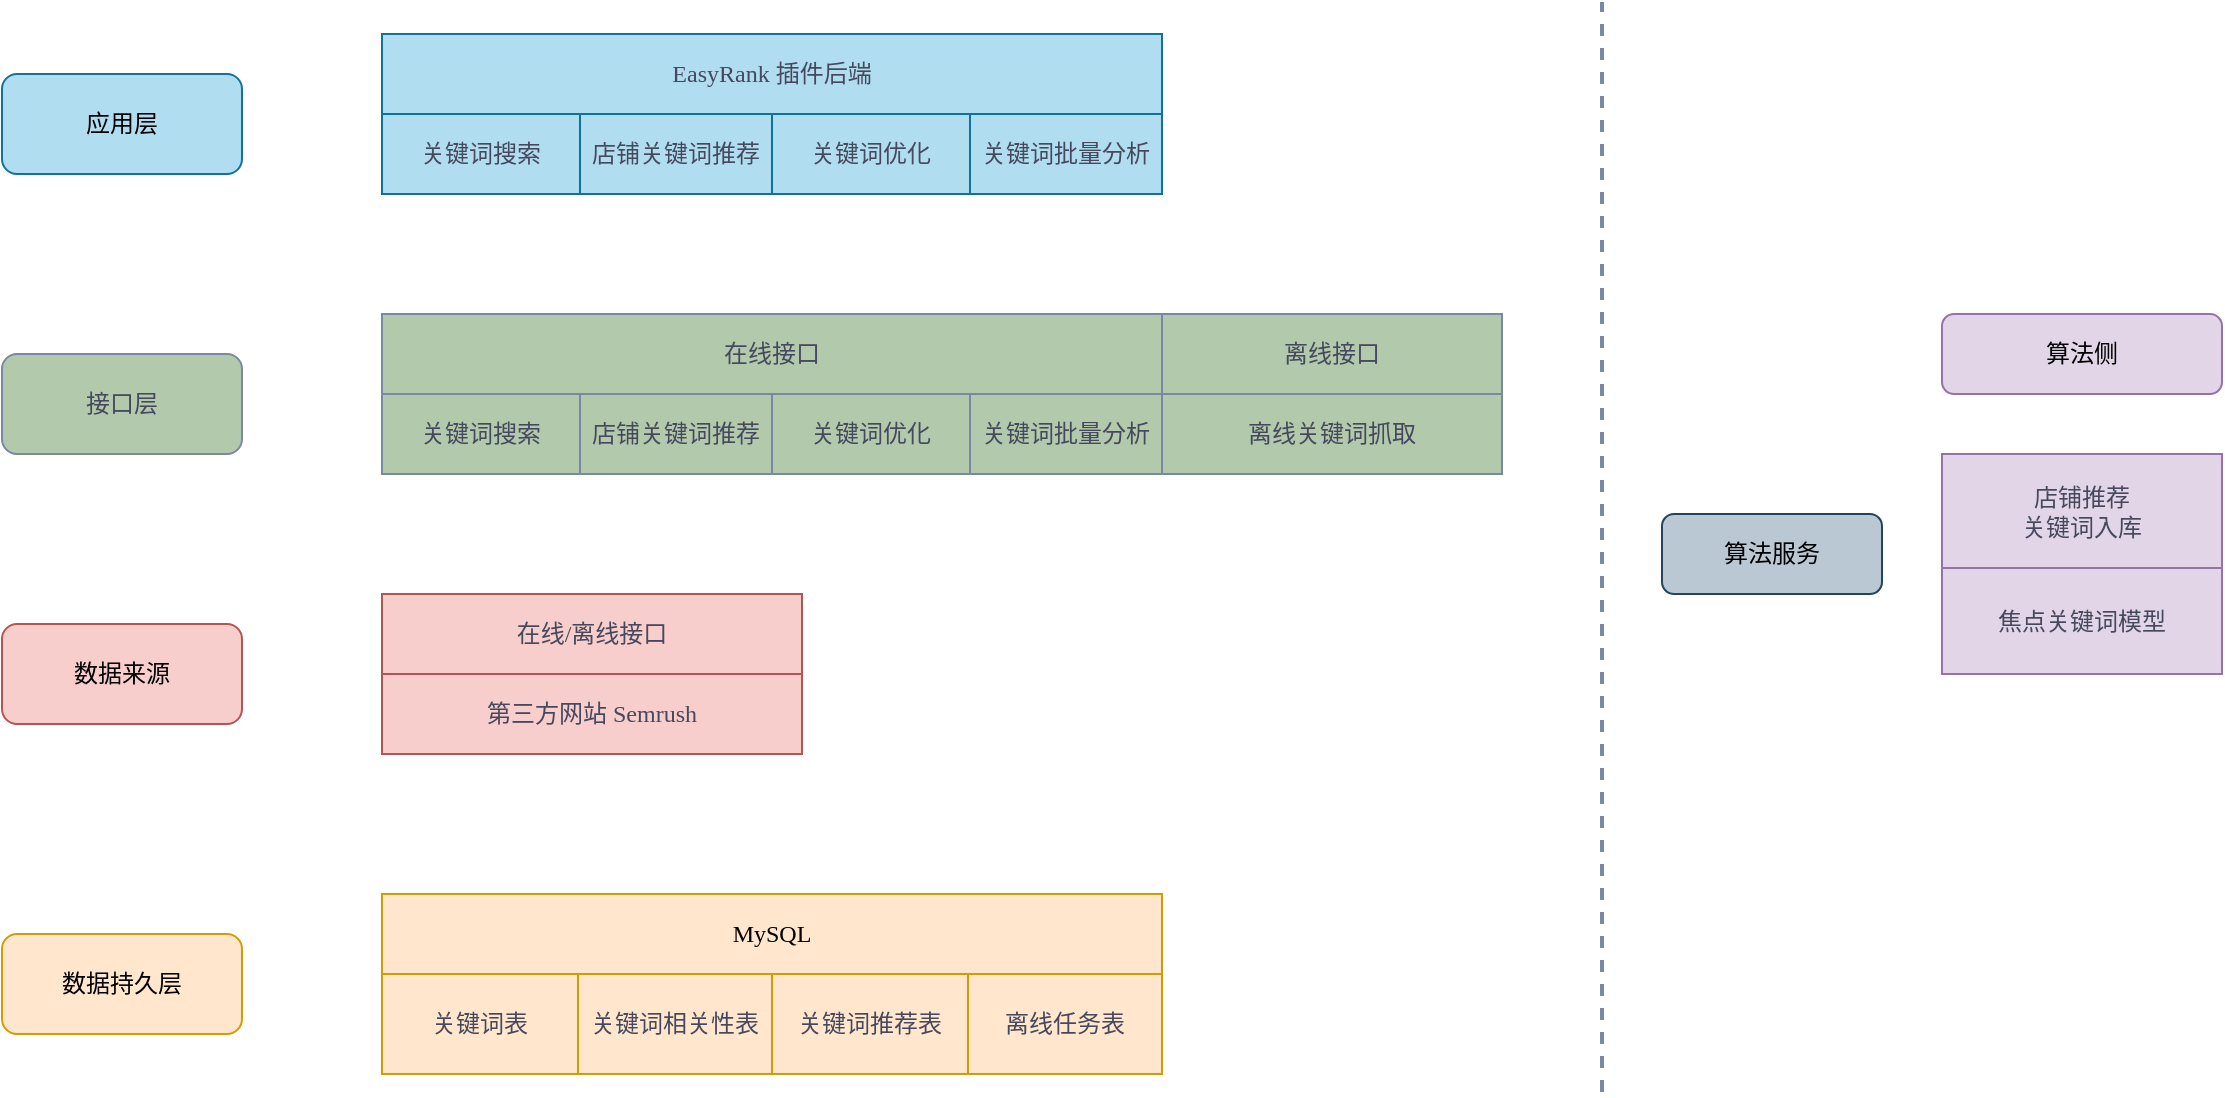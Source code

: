 <mxfile version="20.6.2" type="github" pages="2">
  <diagram id="ftX5vsrwvJM81SVWKjm6" name="第 1 页">
    <mxGraphModel dx="1198" dy="1881" grid="1" gridSize="10" guides="1" tooltips="1" connect="1" arrows="1" fold="1" page="1" pageScale="1" pageWidth="827" pageHeight="1169" math="0" shadow="0">
      <root>
        <mxCell id="0" />
        <mxCell id="1" parent="0" />
        <mxCell id="Pxc17emsusxqT098yUgU-1" value="数据持久层" style="rounded=1;whiteSpace=wrap;html=1;fillColor=#ffe6cc;strokeColor=#d79b00;fontFamily=Comic Sans MS;fontSize=12;" vertex="1" parent="1">
          <mxGeometry x="70" y="410" width="120" height="50" as="geometry" />
        </mxCell>
        <mxCell id="Pxc17emsusxqT098yUgU-3" value="" style="shape=table;startSize=0;container=1;collapsible=0;childLayout=tableLayout;strokeColor=#d79b00;fillColor=#ffe6cc;comic=0;fontFamily=Comic Sans MS;fontSize=12;" vertex="1" parent="1">
          <mxGeometry x="260" y="430" width="390" height="50" as="geometry" />
        </mxCell>
        <mxCell id="Pxc17emsusxqT098yUgU-4" value="" style="shape=tableRow;horizontal=0;startSize=0;swimlaneHead=0;swimlaneBody=0;top=0;left=0;bottom=0;right=0;collapsible=0;dropTarget=0;fillColor=none;points=[[0,0.5],[1,0.5]];portConstraint=eastwest;strokeColor=#788AA3;fontColor=#46495D;fontFamily=Comic Sans MS;fontSize=12;" vertex="1" parent="Pxc17emsusxqT098yUgU-3">
          <mxGeometry width="390" height="50" as="geometry" />
        </mxCell>
        <mxCell id="Pxc17emsusxqT098yUgU-5" value="关键词表" style="shape=partialRectangle;html=1;whiteSpace=wrap;connectable=0;overflow=hidden;fillColor=none;top=0;left=0;bottom=0;right=0;pointerEvents=1;strokeColor=#788AA3;fontColor=#46495D;fontFamily=Comic Sans MS;fontSize=12;" vertex="1" parent="Pxc17emsusxqT098yUgU-4">
          <mxGeometry width="98" height="50" as="geometry">
            <mxRectangle width="98" height="50" as="alternateBounds" />
          </mxGeometry>
        </mxCell>
        <mxCell id="Pxc17emsusxqT098yUgU-6" value="关键词相关性表&lt;br&gt;" style="shape=partialRectangle;html=1;whiteSpace=wrap;connectable=0;overflow=hidden;fillColor=none;top=0;left=0;bottom=0;right=0;pointerEvents=1;strokeColor=#788AA3;fontColor=#46495D;fontFamily=Comic Sans MS;fontSize=12;" vertex="1" parent="Pxc17emsusxqT098yUgU-4">
          <mxGeometry x="98" width="97" height="50" as="geometry">
            <mxRectangle width="97" height="50" as="alternateBounds" />
          </mxGeometry>
        </mxCell>
        <mxCell id="Pxc17emsusxqT098yUgU-7" value="关键词推荐表" style="shape=partialRectangle;html=1;whiteSpace=wrap;connectable=0;overflow=hidden;fillColor=none;top=0;left=0;bottom=0;right=0;pointerEvents=1;strokeColor=#788AA3;fontColor=#46495D;fontFamily=Comic Sans MS;fontSize=12;" vertex="1" parent="Pxc17emsusxqT098yUgU-4">
          <mxGeometry x="195" width="98" height="50" as="geometry">
            <mxRectangle width="98" height="50" as="alternateBounds" />
          </mxGeometry>
        </mxCell>
        <mxCell id="Pxc17emsusxqT098yUgU-8" value="离线任务表" style="shape=partialRectangle;html=1;whiteSpace=wrap;connectable=0;overflow=hidden;fillColor=none;top=0;left=0;bottom=0;right=0;pointerEvents=1;strokeColor=#788AA3;fontColor=#46495D;fontFamily=Comic Sans MS;fontSize=12;" vertex="1" parent="Pxc17emsusxqT098yUgU-4">
          <mxGeometry x="293" width="97" height="50" as="geometry">
            <mxRectangle width="97" height="50" as="alternateBounds" />
          </mxGeometry>
        </mxCell>
        <mxCell id="Pxc17emsusxqT098yUgU-20" value="&lt;span style=&quot;font-size: 12px;&quot;&gt;MySQL&lt;/span&gt;" style="rounded=0;whiteSpace=wrap;html=1;comic=0;strokeColor=#d79b00;fillColor=#ffe6cc;fontFamily=Comic Sans MS;fontSize=12;" vertex="1" parent="1">
          <mxGeometry x="260" y="390" width="390" height="40" as="geometry" />
        </mxCell>
        <mxCell id="Pxc17emsusxqT098yUgU-21" value="数据来源" style="rounded=1;whiteSpace=wrap;html=1;fillColor=#f8cecc;strokeColor=#b85450;fontFamily=Comic Sans MS;fontSize=12;" vertex="1" parent="1">
          <mxGeometry x="70" y="255" width="120" height="50" as="geometry" />
        </mxCell>
        <mxCell id="Pxc17emsusxqT098yUgU-24" value="" style="shape=table;startSize=0;container=1;collapsible=0;childLayout=tableLayout;comic=0;strokeColor=#b85450;fillColor=#f8cecc;fontFamily=Comic Sans MS;fontSize=12;" vertex="1" parent="1">
          <mxGeometry x="260" y="240" width="210" height="80" as="geometry" />
        </mxCell>
        <mxCell id="Pxc17emsusxqT098yUgU-25" value="" style="shape=tableRow;horizontal=0;startSize=0;swimlaneHead=0;swimlaneBody=0;top=0;left=0;bottom=0;right=0;collapsible=0;dropTarget=0;fillColor=none;points=[[0,0.5],[1,0.5]];portConstraint=eastwest;comic=0;strokeColor=#788AA3;fontColor=#46495D;fontFamily=Comic Sans MS;fontSize=12;" vertex="1" parent="Pxc17emsusxqT098yUgU-24">
          <mxGeometry width="210" height="40" as="geometry" />
        </mxCell>
        <mxCell id="Pxc17emsusxqT098yUgU-26" value="在线/离线接口" style="shape=partialRectangle;html=1;whiteSpace=wrap;connectable=0;overflow=hidden;fillColor=none;top=0;left=0;bottom=0;right=0;pointerEvents=1;comic=0;strokeColor=#788AA3;fontColor=#46495D;fontFamily=Comic Sans MS;fontSize=12;" vertex="1" parent="Pxc17emsusxqT098yUgU-25">
          <mxGeometry width="210" height="40" as="geometry">
            <mxRectangle width="210" height="40" as="alternateBounds" />
          </mxGeometry>
        </mxCell>
        <mxCell id="Pxc17emsusxqT098yUgU-27" value="" style="shape=tableRow;horizontal=0;startSize=0;swimlaneHead=0;swimlaneBody=0;top=0;left=0;bottom=0;right=0;collapsible=0;dropTarget=0;fillColor=none;points=[[0,0.5],[1,0.5]];portConstraint=eastwest;comic=0;strokeColor=#788AA3;fontColor=#46495D;fontFamily=Comic Sans MS;fontSize=12;" vertex="1" parent="Pxc17emsusxqT098yUgU-24">
          <mxGeometry y="40" width="210" height="40" as="geometry" />
        </mxCell>
        <mxCell id="Pxc17emsusxqT098yUgU-28" value="第三方网站 Semrush" style="shape=partialRectangle;html=1;whiteSpace=wrap;connectable=0;overflow=hidden;fillColor=none;top=0;left=0;bottom=0;right=0;pointerEvents=1;comic=0;strokeColor=#788AA3;fontColor=#46495D;fontFamily=Comic Sans MS;fontSize=12;" vertex="1" parent="Pxc17emsusxqT098yUgU-27">
          <mxGeometry width="210" height="40" as="geometry">
            <mxRectangle width="210" height="40" as="alternateBounds" />
          </mxGeometry>
        </mxCell>
        <mxCell id="Pxc17emsusxqT098yUgU-29" value="接口层" style="rounded=1;whiteSpace=wrap;html=1;fillColor=#B2C9AB;strokeColor=#788AA3;fontColor=#46495D;fontFamily=Comic Sans MS;fontSize=12;" vertex="1" parent="1">
          <mxGeometry x="70" y="120" width="120" height="50" as="geometry" />
        </mxCell>
        <mxCell id="Pxc17emsusxqT098yUgU-34" value="" style="shape=table;startSize=0;container=1;collapsible=0;childLayout=tableLayout;comic=0;strokeColor=#788AA3;fontColor=#46495D;fillColor=#B2C9AB;fontFamily=Comic Sans MS;fontSize=12;" vertex="1" parent="1">
          <mxGeometry x="260" y="100" width="560" height="40" as="geometry" />
        </mxCell>
        <mxCell id="Pxc17emsusxqT098yUgU-35" value="" style="shape=tableRow;horizontal=0;startSize=0;swimlaneHead=0;swimlaneBody=0;top=0;left=0;bottom=0;right=0;collapsible=0;dropTarget=0;fillColor=none;points=[[0,0.5],[1,0.5]];portConstraint=eastwest;comic=0;strokeColor=#788AA3;fontColor=#46495D;fontFamily=Comic Sans MS;fontSize=12;" vertex="1" parent="Pxc17emsusxqT098yUgU-34">
          <mxGeometry width="560" height="40" as="geometry" />
        </mxCell>
        <mxCell id="Pxc17emsusxqT098yUgU-36" value="在线接口" style="shape=partialRectangle;html=1;whiteSpace=wrap;connectable=0;overflow=hidden;fillColor=none;top=0;left=0;bottom=0;right=0;pointerEvents=1;comic=0;strokeColor=#788AA3;fontColor=#46495D;fontFamily=Comic Sans MS;fontSize=12;" vertex="1" parent="Pxc17emsusxqT098yUgU-35">
          <mxGeometry width="390" height="40" as="geometry">
            <mxRectangle width="390" height="40" as="alternateBounds" />
          </mxGeometry>
        </mxCell>
        <mxCell id="Pxc17emsusxqT098yUgU-37" value="离线接口" style="shape=partialRectangle;html=1;whiteSpace=wrap;connectable=0;overflow=hidden;fillColor=none;top=0;left=0;bottom=0;right=0;pointerEvents=1;comic=0;strokeColor=#788AA3;fontColor=#46495D;fontFamily=Comic Sans MS;fontSize=12;" vertex="1" parent="Pxc17emsusxqT098yUgU-35">
          <mxGeometry x="390" width="170" height="40" as="geometry">
            <mxRectangle width="170" height="40" as="alternateBounds" />
          </mxGeometry>
        </mxCell>
        <mxCell id="Pxc17emsusxqT098yUgU-38" value="" style="shape=table;startSize=0;container=1;collapsible=0;childLayout=tableLayout;comic=0;strokeColor=#788AA3;fontColor=#46495D;fillColor=#B2C9AB;fontFamily=Comic Sans MS;fontSize=12;" vertex="1" parent="1">
          <mxGeometry x="260" y="140" width="390" height="40" as="geometry" />
        </mxCell>
        <mxCell id="Pxc17emsusxqT098yUgU-39" value="" style="shape=tableRow;horizontal=0;startSize=0;swimlaneHead=0;swimlaneBody=0;top=0;left=0;bottom=0;right=0;collapsible=0;dropTarget=0;fillColor=none;points=[[0,0.5],[1,0.5]];portConstraint=eastwest;comic=0;strokeColor=#788AA3;fontColor=#46495D;fontFamily=Comic Sans MS;fontSize=12;" vertex="1" parent="Pxc17emsusxqT098yUgU-38">
          <mxGeometry width="390" height="40" as="geometry" />
        </mxCell>
        <mxCell id="Pxc17emsusxqT098yUgU-40" value="关键词搜索" style="shape=partialRectangle;html=1;whiteSpace=wrap;connectable=0;overflow=hidden;fillColor=none;top=0;left=0;bottom=0;right=0;pointerEvents=1;comic=0;strokeColor=#788AA3;fontColor=#46495D;fontFamily=Comic Sans MS;fontSize=12;" vertex="1" parent="Pxc17emsusxqT098yUgU-39">
          <mxGeometry width="99" height="40" as="geometry">
            <mxRectangle width="99" height="40" as="alternateBounds" />
          </mxGeometry>
        </mxCell>
        <mxCell id="Pxc17emsusxqT098yUgU-41" value="店铺关键词推荐" style="shape=partialRectangle;html=1;whiteSpace=wrap;connectable=0;overflow=hidden;fillColor=none;top=0;left=0;bottom=0;right=0;pointerEvents=1;comic=0;strokeColor=#788AA3;fontColor=#46495D;fontFamily=Comic Sans MS;fontSize=12;" vertex="1" parent="Pxc17emsusxqT098yUgU-39">
          <mxGeometry x="99" width="96" height="40" as="geometry">
            <mxRectangle width="96" height="40" as="alternateBounds" />
          </mxGeometry>
        </mxCell>
        <mxCell id="Pxc17emsusxqT098yUgU-42" value="关键词优化" style="shape=partialRectangle;html=1;whiteSpace=wrap;connectable=0;overflow=hidden;fillColor=none;top=0;left=0;bottom=0;right=0;pointerEvents=1;comic=0;strokeColor=#788AA3;fontColor=#46495D;fontFamily=Comic Sans MS;fontSize=12;" vertex="1" parent="Pxc17emsusxqT098yUgU-39">
          <mxGeometry x="195" width="99" height="40" as="geometry">
            <mxRectangle width="99" height="40" as="alternateBounds" />
          </mxGeometry>
        </mxCell>
        <mxCell id="Pxc17emsusxqT098yUgU-43" value="关键词批量分析" style="shape=partialRectangle;html=1;whiteSpace=wrap;connectable=0;overflow=hidden;fillColor=none;top=0;left=0;bottom=0;right=0;pointerEvents=1;comic=0;strokeColor=#788AA3;fontColor=#46495D;fontFamily=Comic Sans MS;fontSize=12;" vertex="1" parent="Pxc17emsusxqT098yUgU-39">
          <mxGeometry x="294" width="96" height="40" as="geometry">
            <mxRectangle width="96" height="40" as="alternateBounds" />
          </mxGeometry>
        </mxCell>
        <mxCell id="Pxc17emsusxqT098yUgU-44" value="" style="shape=table;startSize=0;container=1;collapsible=0;childLayout=tableLayout;comic=0;strokeColor=#788AA3;fontColor=#46495D;fillColor=#B2C9AB;fontFamily=Comic Sans MS;fontSize=12;" vertex="1" parent="1">
          <mxGeometry x="650" y="140" width="170" height="40" as="geometry" />
        </mxCell>
        <mxCell id="Pxc17emsusxqT098yUgU-45" value="" style="shape=tableRow;horizontal=0;startSize=0;swimlaneHead=0;swimlaneBody=0;top=0;left=0;bottom=0;right=0;collapsible=0;dropTarget=0;fillColor=none;points=[[0,0.5],[1,0.5]];portConstraint=eastwest;comic=0;strokeColor=#788AA3;fontColor=#46495D;fontFamily=Comic Sans MS;fontSize=12;" vertex="1" parent="Pxc17emsusxqT098yUgU-44">
          <mxGeometry width="170" height="40" as="geometry" />
        </mxCell>
        <mxCell id="Pxc17emsusxqT098yUgU-46" value="离线关键词抓取" style="shape=partialRectangle;html=1;whiteSpace=wrap;connectable=0;overflow=hidden;fillColor=none;top=0;left=0;bottom=0;right=0;pointerEvents=1;comic=0;strokeColor=#788AA3;fontColor=#46495D;fontFamily=Comic Sans MS;fontSize=12;" vertex="1" parent="Pxc17emsusxqT098yUgU-45">
          <mxGeometry width="170" height="40" as="geometry">
            <mxRectangle width="170" height="40" as="alternateBounds" />
          </mxGeometry>
        </mxCell>
        <mxCell id="Pxc17emsusxqT098yUgU-47" value="应用层" style="rounded=1;whiteSpace=wrap;html=1;fillColor=#b1ddf0;strokeColor=#10739e;fontFamily=Comic Sans MS;fontSize=12;" vertex="1" parent="1">
          <mxGeometry x="70" y="-20" width="120" height="50" as="geometry" />
        </mxCell>
        <mxCell id="Pxc17emsusxqT098yUgU-48" value="" style="shape=table;startSize=0;container=1;collapsible=0;childLayout=tableLayout;comic=0;strokeColor=#10739e;fillColor=#b1ddf0;fontFamily=Comic Sans MS;fontSize=12;" vertex="1" parent="1">
          <mxGeometry x="260" y="-40" width="390" height="40" as="geometry" />
        </mxCell>
        <mxCell id="Pxc17emsusxqT098yUgU-49" value="" style="shape=tableRow;horizontal=0;startSize=0;swimlaneHead=0;swimlaneBody=0;top=0;left=0;bottom=0;right=0;collapsible=0;dropTarget=0;fillColor=none;points=[[0,0.5],[1,0.5]];portConstraint=eastwest;comic=0;strokeColor=#788AA3;fontColor=#46495D;fontFamily=Comic Sans MS;fontSize=12;" vertex="1" parent="Pxc17emsusxqT098yUgU-48">
          <mxGeometry width="390" height="40" as="geometry" />
        </mxCell>
        <mxCell id="Pxc17emsusxqT098yUgU-50" value="EasyRank 插件后端" style="shape=partialRectangle;html=1;whiteSpace=wrap;connectable=0;overflow=hidden;fillColor=none;top=0;left=0;bottom=0;right=0;pointerEvents=1;comic=0;strokeColor=#788AA3;fontColor=#46495D;fontFamily=Comic Sans MS;fontSize=12;" vertex="1" parent="Pxc17emsusxqT098yUgU-49">
          <mxGeometry width="390" height="40" as="geometry">
            <mxRectangle width="390" height="40" as="alternateBounds" />
          </mxGeometry>
        </mxCell>
        <mxCell id="Pxc17emsusxqT098yUgU-51" value="" style="shape=table;startSize=0;container=1;collapsible=0;childLayout=tableLayout;comic=0;strokeColor=#10739e;fillColor=#b1ddf0;fontFamily=Comic Sans MS;fontSize=12;" vertex="1" parent="1">
          <mxGeometry x="260" width="390" height="40" as="geometry" />
        </mxCell>
        <mxCell id="Pxc17emsusxqT098yUgU-52" value="" style="shape=tableRow;horizontal=0;startSize=0;swimlaneHead=0;swimlaneBody=0;top=0;left=0;bottom=0;right=0;collapsible=0;dropTarget=0;fillColor=none;points=[[0,0.5],[1,0.5]];portConstraint=eastwest;comic=0;strokeColor=#788AA3;fontColor=#46495D;fontFamily=Comic Sans MS;fontSize=12;" vertex="1" parent="Pxc17emsusxqT098yUgU-51">
          <mxGeometry width="390" height="40" as="geometry" />
        </mxCell>
        <mxCell id="Pxc17emsusxqT098yUgU-53" value="关键词搜索" style="shape=partialRectangle;html=1;whiteSpace=wrap;connectable=0;overflow=hidden;fillColor=none;top=0;left=0;bottom=0;right=0;pointerEvents=1;comic=0;strokeColor=#788AA3;fontColor=#46495D;fontFamily=Comic Sans MS;fontSize=12;" vertex="1" parent="Pxc17emsusxqT098yUgU-52">
          <mxGeometry width="99" height="40" as="geometry">
            <mxRectangle width="99" height="40" as="alternateBounds" />
          </mxGeometry>
        </mxCell>
        <mxCell id="Pxc17emsusxqT098yUgU-54" value="店铺关键词推荐" style="shape=partialRectangle;html=1;whiteSpace=wrap;connectable=0;overflow=hidden;fillColor=none;top=0;left=0;bottom=0;right=0;pointerEvents=1;comic=0;strokeColor=#788AA3;fontColor=#46495D;fontFamily=Comic Sans MS;fontSize=12;" vertex="1" parent="Pxc17emsusxqT098yUgU-52">
          <mxGeometry x="99" width="96" height="40" as="geometry">
            <mxRectangle width="96" height="40" as="alternateBounds" />
          </mxGeometry>
        </mxCell>
        <mxCell id="Pxc17emsusxqT098yUgU-55" value="关键词优化" style="shape=partialRectangle;html=1;whiteSpace=wrap;connectable=0;overflow=hidden;fillColor=none;top=0;left=0;bottom=0;right=0;pointerEvents=1;comic=0;strokeColor=#788AA3;fontColor=#46495D;fontFamily=Comic Sans MS;fontSize=12;" vertex="1" parent="Pxc17emsusxqT098yUgU-52">
          <mxGeometry x="195" width="99" height="40" as="geometry">
            <mxRectangle width="99" height="40" as="alternateBounds" />
          </mxGeometry>
        </mxCell>
        <mxCell id="Pxc17emsusxqT098yUgU-56" value="关键词批量分析" style="shape=partialRectangle;html=1;whiteSpace=wrap;connectable=0;overflow=hidden;fillColor=none;top=0;left=0;bottom=0;right=0;pointerEvents=1;comic=0;strokeColor=#788AA3;fontColor=#46495D;fontFamily=Comic Sans MS;fontSize=12;" vertex="1" parent="Pxc17emsusxqT098yUgU-52">
          <mxGeometry x="294" width="96" height="40" as="geometry">
            <mxRectangle width="96" height="40" as="alternateBounds" />
          </mxGeometry>
        </mxCell>
        <mxCell id="Pxc17emsusxqT098yUgU-57" value="算法侧" style="rounded=1;whiteSpace=wrap;html=1;comic=0;strokeColor=#9673a6;fillColor=#e1d5e7;fontFamily=Comic Sans MS;fontSize=12;" vertex="1" parent="1">
          <mxGeometry x="1040" y="100" width="140" height="40" as="geometry" />
        </mxCell>
        <mxCell id="Pxc17emsusxqT098yUgU-58" value="" style="shape=table;startSize=0;container=1;collapsible=0;childLayout=tableLayout;comic=0;strokeColor=#9673a6;fillColor=#e1d5e7;fontFamily=Comic Sans MS;fontSize=12;" vertex="1" parent="1">
          <mxGeometry x="1040" y="170" width="140" height="110" as="geometry" />
        </mxCell>
        <mxCell id="Pxc17emsusxqT098yUgU-59" value="" style="shape=tableRow;horizontal=0;startSize=0;swimlaneHead=0;swimlaneBody=0;top=0;left=0;bottom=0;right=0;collapsible=0;dropTarget=0;fillColor=none;points=[[0,0.5],[1,0.5]];portConstraint=eastwest;comic=0;strokeColor=#788AA3;fontColor=#46495D;fontFamily=Comic Sans MS;fontSize=12;" vertex="1" parent="Pxc17emsusxqT098yUgU-58">
          <mxGeometry width="140" height="57" as="geometry" />
        </mxCell>
        <mxCell id="Pxc17emsusxqT098yUgU-60" value="店铺推荐&lt;br&gt;关键词入库" style="shape=partialRectangle;html=1;whiteSpace=wrap;connectable=0;overflow=hidden;fillColor=none;top=0;left=0;bottom=0;right=0;pointerEvents=1;comic=0;strokeColor=#788AA3;fontColor=#46495D;fontFamily=Comic Sans MS;fontSize=12;" vertex="1" parent="Pxc17emsusxqT098yUgU-59">
          <mxGeometry width="140" height="57" as="geometry">
            <mxRectangle width="140" height="57" as="alternateBounds" />
          </mxGeometry>
        </mxCell>
        <mxCell id="Pxc17emsusxqT098yUgU-61" value="" style="shape=tableRow;horizontal=0;startSize=0;swimlaneHead=0;swimlaneBody=0;top=0;left=0;bottom=0;right=0;collapsible=0;dropTarget=0;fillColor=none;points=[[0,0.5],[1,0.5]];portConstraint=eastwest;comic=0;strokeColor=#788AA3;fontColor=#46495D;fontFamily=Comic Sans MS;fontSize=12;" vertex="1" parent="Pxc17emsusxqT098yUgU-58">
          <mxGeometry y="57" width="140" height="53" as="geometry" />
        </mxCell>
        <mxCell id="Pxc17emsusxqT098yUgU-62" value="焦点关键词模型" style="shape=partialRectangle;html=1;whiteSpace=wrap;connectable=0;overflow=hidden;fillColor=none;top=0;left=0;bottom=0;right=0;pointerEvents=1;comic=0;strokeColor=#788AA3;fontColor=#46495D;fontFamily=Comic Sans MS;fontSize=12;" vertex="1" parent="Pxc17emsusxqT098yUgU-61">
          <mxGeometry width="140" height="53" as="geometry">
            <mxRectangle width="140" height="53" as="alternateBounds" />
          </mxGeometry>
        </mxCell>
        <mxCell id="Pxc17emsusxqT098yUgU-69" value="算法服务" style="rounded=1;whiteSpace=wrap;html=1;comic=0;strokeColor=#23445d;fillColor=#bac8d3;fontFamily=Comic Sans MS;fontSize=12;" vertex="1" parent="1">
          <mxGeometry x="900" y="200" width="110" height="40" as="geometry" />
        </mxCell>
        <mxCell id="Pxc17emsusxqT098yUgU-70" value="" style="endArrow=none;html=1;strokeWidth=2;rounded=0;strokeColor=#788AA3;fontColor=#46495D;fillColor=#B2C9AB;dashed=1;fontFamily=Comic Sans MS;fontSize=12;" edge="1" parent="1">
          <mxGeometry width="50" height="50" relative="1" as="geometry">
            <mxPoint x="870" y="489" as="sourcePoint" />
            <mxPoint x="870" y="-56" as="targetPoint" />
          </mxGeometry>
        </mxCell>
      </root>
    </mxGraphModel>
  </diagram>
  <diagram name="keywords-build" id="RAdGnVSsNebvCFmZeGm1">
    <mxGraphModel dx="1198" dy="1881" grid="1" gridSize="10" guides="1" tooltips="1" connect="1" arrows="1" fold="1" page="1" pageScale="1" pageWidth="827" pageHeight="1169" math="0" shadow="0">
      <root>
        <mxCell id="oZAzBZIVtS-zVipVBvhP-0" />
        <mxCell id="oZAzBZIVtS-zVipVBvhP-1" parent="oZAzBZIVtS-zVipVBvhP-0" />
        <mxCell id="oZAzBZIVtS-zVipVBvhP-2" value="数据源" style="rounded=1;whiteSpace=wrap;html=1;fillColor=#ffe6cc;strokeColor=#d79b00;fontFamily=Comic Sans MS;fontSize=12;" vertex="1" parent="oZAzBZIVtS-zVipVBvhP-1">
          <mxGeometry x="70" y="420" width="120" height="50" as="geometry" />
        </mxCell>
        <mxCell id="oZAzBZIVtS-zVipVBvhP-16" value="接口层" style="rounded=1;whiteSpace=wrap;html=1;fillColor=#B2C9AB;strokeColor=#788AA3;fontColor=#46495D;fontFamily=Comic Sans MS;fontSize=12;" vertex="1" parent="oZAzBZIVtS-zVipVBvhP-1">
          <mxGeometry x="70" y="-12.5" width="120" height="50" as="geometry" />
        </mxCell>
        <mxCell id="oZAzBZIVtS-zVipVBvhP-30" value="应用层" style="rounded=1;whiteSpace=wrap;html=1;fillColor=#b1ddf0;strokeColor=#10739e;fontFamily=Comic Sans MS;fontSize=12;" vertex="1" parent="oZAzBZIVtS-zVipVBvhP-1">
          <mxGeometry x="70" y="-177.5" width="120" height="50" as="geometry" />
        </mxCell>
        <mxCell id="oZAzBZIVtS-zVipVBvhP-31" value="" style="shape=table;startSize=0;container=1;collapsible=0;childLayout=tableLayout;comic=0;strokeColor=#10739e;fillColor=#b1ddf0;fontFamily=Comic Sans MS;fontSize=12;" vertex="1" parent="oZAzBZIVtS-zVipVBvhP-1">
          <mxGeometry x="262.5" y="-180" width="337.5" height="55" as="geometry" />
        </mxCell>
        <mxCell id="oZAzBZIVtS-zVipVBvhP-32" value="" style="shape=tableRow;horizontal=0;startSize=0;swimlaneHead=0;swimlaneBody=0;top=0;left=0;bottom=0;right=0;collapsible=0;dropTarget=0;fillColor=none;points=[[0,0.5],[1,0.5]];portConstraint=eastwest;comic=0;strokeColor=#788AA3;fontColor=#46495D;fontFamily=Comic Sans MS;fontSize=12;" vertex="1" parent="oZAzBZIVtS-zVipVBvhP-31">
          <mxGeometry width="337.5" height="55" as="geometry" />
        </mxCell>
        <mxCell id="oZAzBZIVtS-zVipVBvhP-33" value="EasyRank 插件后端" style="shape=partialRectangle;html=1;whiteSpace=wrap;connectable=0;overflow=hidden;fillColor=none;top=0;left=0;bottom=0;right=0;pointerEvents=1;comic=0;strokeColor=#788AA3;fontColor=#46495D;fontFamily=Comic Sans MS;fontSize=12;" vertex="1" parent="oZAzBZIVtS-zVipVBvhP-32">
          <mxGeometry width="338" height="55" as="geometry">
            <mxRectangle width="338" height="55" as="alternateBounds" />
          </mxGeometry>
        </mxCell>
        <mxCell id="e3AjoCkC8DbwaxOW9t3n-0" value="" style="rounded=0;whiteSpace=wrap;html=1;fillColor=#ffe6cc;strokeColor=#d79b00;fontFamily=Comic Sans MS;fontSize=12;" vertex="1" parent="oZAzBZIVtS-zVipVBvhP-1">
          <mxGeometry x="250" y="410" width="270" height="70" as="geometry" />
        </mxCell>
        <mxCell id="e3AjoCkC8DbwaxOW9t3n-1" value="mysql" style="rounded=1;whiteSpace=wrap;html=1;comic=0;fontFamily=Comic Sans MS;fontSize=12;" vertex="1" parent="oZAzBZIVtS-zVipVBvhP-1">
          <mxGeometry x="280" y="425" width="70" height="40" as="geometry" />
        </mxCell>
        <mxCell id="e3AjoCkC8DbwaxOW9t3n-2" value="tidb" style="rounded=1;whiteSpace=wrap;html=1;comic=0;fontFamily=Comic Sans MS;fontSize=12;" vertex="1" parent="oZAzBZIVtS-zVipVBvhP-1">
          <mxGeometry x="380" y="425" width="70" height="40" as="geometry" />
        </mxCell>
        <mxCell id="e3AjoCkC8DbwaxOW9t3n-3" value="" style="rounded=0;whiteSpace=wrap;html=1;fillColor=#e1d5e7;strokeColor=#9673a6;fontFamily=Comic Sans MS;fontSize=12;" vertex="1" parent="oZAzBZIVtS-zVipVBvhP-1">
          <mxGeometry x="250" y="308.5" width="270" height="65" as="geometry" />
        </mxCell>
        <mxCell id="e3AjoCkC8DbwaxOW9t3n-4" value="tahm" style="rounded=1;whiteSpace=wrap;html=1;comic=0;fontFamily=Comic Sans MS;fontSize=12;" vertex="1" parent="oZAzBZIVtS-zVipVBvhP-1">
          <mxGeometry x="275" y="322" width="100" height="38" as="geometry" />
        </mxCell>
        <mxCell id="e3AjoCkC8DbwaxOW9t3n-5" value="" style="rounded=0;whiteSpace=wrap;html=1;fillColor=#dae8fc;strokeColor=#6c8ebf;fontFamily=Comic Sans MS;fontSize=12;" vertex="1" parent="oZAzBZIVtS-zVipVBvhP-1">
          <mxGeometry x="255" y="165" width="155" height="65" as="geometry" />
        </mxCell>
        <mxCell id="e3AjoCkC8DbwaxOW9t3n-6" value="es" style="rounded=1;whiteSpace=wrap;html=1;comic=0;fontFamily=Comic Sans MS;fontSize=12;" vertex="1" parent="oZAzBZIVtS-zVipVBvhP-1">
          <mxGeometry x="280" y="178.5" width="100" height="38" as="geometry" />
        </mxCell>
        <mxCell id="e3AjoCkC8DbwaxOW9t3n-7" value="" style="rounded=0;whiteSpace=wrap;html=1;fillColor=#F19C99;strokeColor=#666666;fontFamily=Comic Sans MS;fontSize=12;fontColor=#333333;" vertex="1" parent="oZAzBZIVtS-zVipVBvhP-1">
          <mxGeometry x="710" y="132.25" width="140" height="140" as="geometry" />
        </mxCell>
        <mxCell id="e3AjoCkC8DbwaxOW9t3n-8" value="RankService" style="rounded=1;whiteSpace=wrap;html=1;comic=0;fontFamily=Comic Sans MS;fontSize=12;fillColor=#647687;fontColor=#ffffff;strokeColor=#314354;" vertex="1" parent="oZAzBZIVtS-zVipVBvhP-1">
          <mxGeometry x="730" y="70" width="100" height="38" as="geometry" />
        </mxCell>
        <mxCell id="e3AjoCkC8DbwaxOW9t3n-9" value="" style="rounded=0;whiteSpace=wrap;html=1;fillColor=#B2C9AB;strokeColor=#788AA3;fontFamily=Comic Sans MS;fontSize=12;" vertex="1" parent="oZAzBZIVtS-zVipVBvhP-1">
          <mxGeometry x="260" y="-65" width="340" height="155" as="geometry" />
        </mxCell>
        <mxCell id="e3AjoCkC8DbwaxOW9t3n-10" value="&lt;span style=&quot;color: rgb(0, 0, 0);&quot;&gt;关键词在线查询&lt;/span&gt;" style="rounded=1;whiteSpace=wrap;html=1;comic=0;fontFamily=Comic Sans MS;fontSize=12;" vertex="1" parent="oZAzBZIVtS-zVipVBvhP-1">
          <mxGeometry x="370" y="-51.5" width="130" height="38" as="geometry" />
        </mxCell>
        <mxCell id="e3AjoCkC8DbwaxOW9t3n-11" value="serp 离线任务" style="rounded=1;whiteSpace=wrap;html=1;comic=0;fontFamily=Comic Sans MS;fontSize=12;" vertex="1" parent="oZAzBZIVtS-zVipVBvhP-1">
          <mxGeometry x="395" y="322" width="100" height="38" as="geometry" />
        </mxCell>
        <mxCell id="e3AjoCkC8DbwaxOW9t3n-12" value="数据同步与调度" style="rounded=1;whiteSpace=wrap;html=1;fillColor=#e1d5e7;strokeColor=#9673a6;fontFamily=Comic Sans MS;fontSize=12;" vertex="1" parent="oZAzBZIVtS-zVipVBvhP-1">
          <mxGeometry x="70" y="316" width="120" height="50" as="geometry" />
        </mxCell>
        <mxCell id="e3AjoCkC8DbwaxOW9t3n-13" value="数据召回" style="rounded=1;whiteSpace=wrap;html=1;fillColor=#dae8fc;strokeColor=#6c8ebf;fontFamily=Comic Sans MS;fontSize=12;" vertex="1" parent="oZAzBZIVtS-zVipVBvhP-1">
          <mxGeometry x="70" y="170" width="120" height="50" as="geometry" />
        </mxCell>
        <mxCell id="e3AjoCkC8DbwaxOW9t3n-14" value="serp relation model" style="rounded=1;whiteSpace=wrap;html=1;comic=0;fontFamily=Comic Sans MS;fontSize=12;" vertex="1" parent="oZAzBZIVtS-zVipVBvhP-1">
          <mxGeometry x="730" y="151" width="100" height="38" as="geometry" />
        </mxCell>
        <mxCell id="e3AjoCkC8DbwaxOW9t3n-15" value="relation model" style="rounded=1;whiteSpace=wrap;html=1;comic=0;fontFamily=Comic Sans MS;fontSize=12;" vertex="1" parent="oZAzBZIVtS-zVipVBvhP-1">
          <mxGeometry x="730" y="215.5" width="100" height="38" as="geometry" />
        </mxCell>
        <mxCell id="e3AjoCkC8DbwaxOW9t3n-24" value="" style="edgeStyle=orthogonalEdgeStyle;rounded=0;orthogonalLoop=1;jettySize=auto;html=1;dashed=1;strokeColor=#788AA3;fontFamily=Comic Sans MS;fontSize=12;fontColor=#46495D;fillColor=#B2C9AB;" edge="1" parent="oZAzBZIVtS-zVipVBvhP-1" source="e3AjoCkC8DbwaxOW9t3n-20">
          <mxGeometry relative="1" as="geometry">
            <mxPoint x="330" y="160" as="targetPoint" />
          </mxGeometry>
        </mxCell>
        <mxCell id="e3AjoCkC8DbwaxOW9t3n-20" value="广泛/词组/完全匹配" style="rounded=1;whiteSpace=wrap;html=1;comic=0;fontFamily=Comic Sans MS;fontSize=12;" vertex="1" parent="oZAzBZIVtS-zVipVBvhP-1">
          <mxGeometry x="275" y="20" width="135" height="40" as="geometry" />
        </mxCell>
        <mxCell id="e3AjoCkC8DbwaxOW9t3n-25" style="edgeStyle=orthogonalEdgeStyle;rounded=0;orthogonalLoop=1;jettySize=auto;html=1;entryX=1;entryY=0.5;entryDx=0;entryDy=0;dashed=1;strokeColor=#788AA3;fontFamily=Comic Sans MS;fontSize=12;fontColor=#46495D;fillColor=#B2C9AB;exitX=0.45;exitY=1;exitDx=0;exitDy=0;exitPerimeter=0;" edge="1" parent="oZAzBZIVtS-zVipVBvhP-1" source="e3AjoCkC8DbwaxOW9t3n-21" target="e3AjoCkC8DbwaxOW9t3n-5">
          <mxGeometry relative="1" as="geometry" />
        </mxCell>
        <mxCell id="e3AjoCkC8DbwaxOW9t3n-26" style="edgeStyle=orthogonalEdgeStyle;rounded=0;orthogonalLoop=1;jettySize=auto;html=1;exitX=0.75;exitY=1;exitDx=0;exitDy=0;entryX=0;entryY=0.5;entryDx=0;entryDy=0;dashed=1;strokeColor=#788AA3;fontFamily=Comic Sans MS;fontSize=12;fontColor=#46495D;fillColor=#B2C9AB;" edge="1" parent="oZAzBZIVtS-zVipVBvhP-1" source="e3AjoCkC8DbwaxOW9t3n-21" target="e3AjoCkC8DbwaxOW9t3n-7">
          <mxGeometry relative="1" as="geometry" />
        </mxCell>
        <mxCell id="e3AjoCkC8DbwaxOW9t3n-21" value="相关性匹配" style="rounded=1;whiteSpace=wrap;html=1;comic=0;fontFamily=Comic Sans MS;fontSize=12;" vertex="1" parent="oZAzBZIVtS-zVipVBvhP-1">
          <mxGeometry x="440" y="20" width="140" height="40" as="geometry" />
        </mxCell>
        <mxCell id="e3AjoCkC8DbwaxOW9t3n-22" value="" style="endArrow=classic;html=1;rounded=0;dashed=1;strokeColor=#788AA3;fontFamily=Comic Sans MS;fontSize=12;fontColor=#46495D;fillColor=#B2C9AB;" edge="1" parent="oZAzBZIVtS-zVipVBvhP-1">
          <mxGeometry width="50" height="50" relative="1" as="geometry">
            <mxPoint x="427.5" y="-13.5" as="sourcePoint" />
            <mxPoint x="380" y="20" as="targetPoint" />
          </mxGeometry>
        </mxCell>
        <mxCell id="e3AjoCkC8DbwaxOW9t3n-23" value="" style="endArrow=classic;html=1;rounded=0;dashed=1;strokeColor=#788AA3;fontFamily=Comic Sans MS;fontSize=12;fontColor=#46495D;fillColor=#B2C9AB;entryX=0.25;entryY=0;entryDx=0;entryDy=0;exitX=0.5;exitY=1;exitDx=0;exitDy=0;" edge="1" parent="oZAzBZIVtS-zVipVBvhP-1" source="e3AjoCkC8DbwaxOW9t3n-10" target="e3AjoCkC8DbwaxOW9t3n-21">
          <mxGeometry width="50" height="50" relative="1" as="geometry">
            <mxPoint x="437.5" y="-3.5" as="sourcePoint" />
            <mxPoint x="384.276" y="30" as="targetPoint" />
          </mxGeometry>
        </mxCell>
        <mxCell id="e3AjoCkC8DbwaxOW9t3n-28" value="1. 粗排" style="text;html=1;align=center;verticalAlign=middle;resizable=0;points=[];autosize=1;strokeColor=none;fillColor=none;fontSize=12;fontFamily=Comic Sans MS;fontColor=#46495D;" vertex="1" parent="oZAzBZIVtS-zVipVBvhP-1">
          <mxGeometry x="440" y="121" width="60" height="30" as="geometry" />
        </mxCell>
        <mxCell id="e3AjoCkC8DbwaxOW9t3n-29" value="2. 精排" style="text;html=1;align=center;verticalAlign=middle;resizable=0;points=[];autosize=1;strokeColor=none;fillColor=none;fontSize=12;fontFamily=Comic Sans MS;fontColor=#46495D;" vertex="1" parent="oZAzBZIVtS-zVipVBvhP-1">
          <mxGeometry x="550" y="121" width="60" height="30" as="geometry" />
        </mxCell>
        <mxCell id="e3AjoCkC8DbwaxOW9t3n-33" value="根据 serp 结果计算 relation" style="text;html=1;align=center;verticalAlign=middle;resizable=0;points=[];autosize=1;strokeColor=none;fillColor=none;fontSize=12;fontFamily=Comic Sans MS;fontColor=#46495D;" vertex="1" parent="oZAzBZIVtS-zVipVBvhP-1">
          <mxGeometry x="860" y="155" width="170" height="30" as="geometry" />
        </mxCell>
        <mxCell id="e3AjoCkC8DbwaxOW9t3n-34" value="根据已有的关键词数据是否可建立模型" style="text;html=1;align=center;verticalAlign=middle;resizable=0;points=[];autosize=1;strokeColor=none;fillColor=none;fontSize=12;fontFamily=Comic Sans MS;fontColor=#46495D;" vertex="1" parent="oZAzBZIVtS-zVipVBvhP-1">
          <mxGeometry x="860" y="223.5" width="230" height="30" as="geometry" />
        </mxCell>
      </root>
    </mxGraphModel>
  </diagram>
</mxfile>
